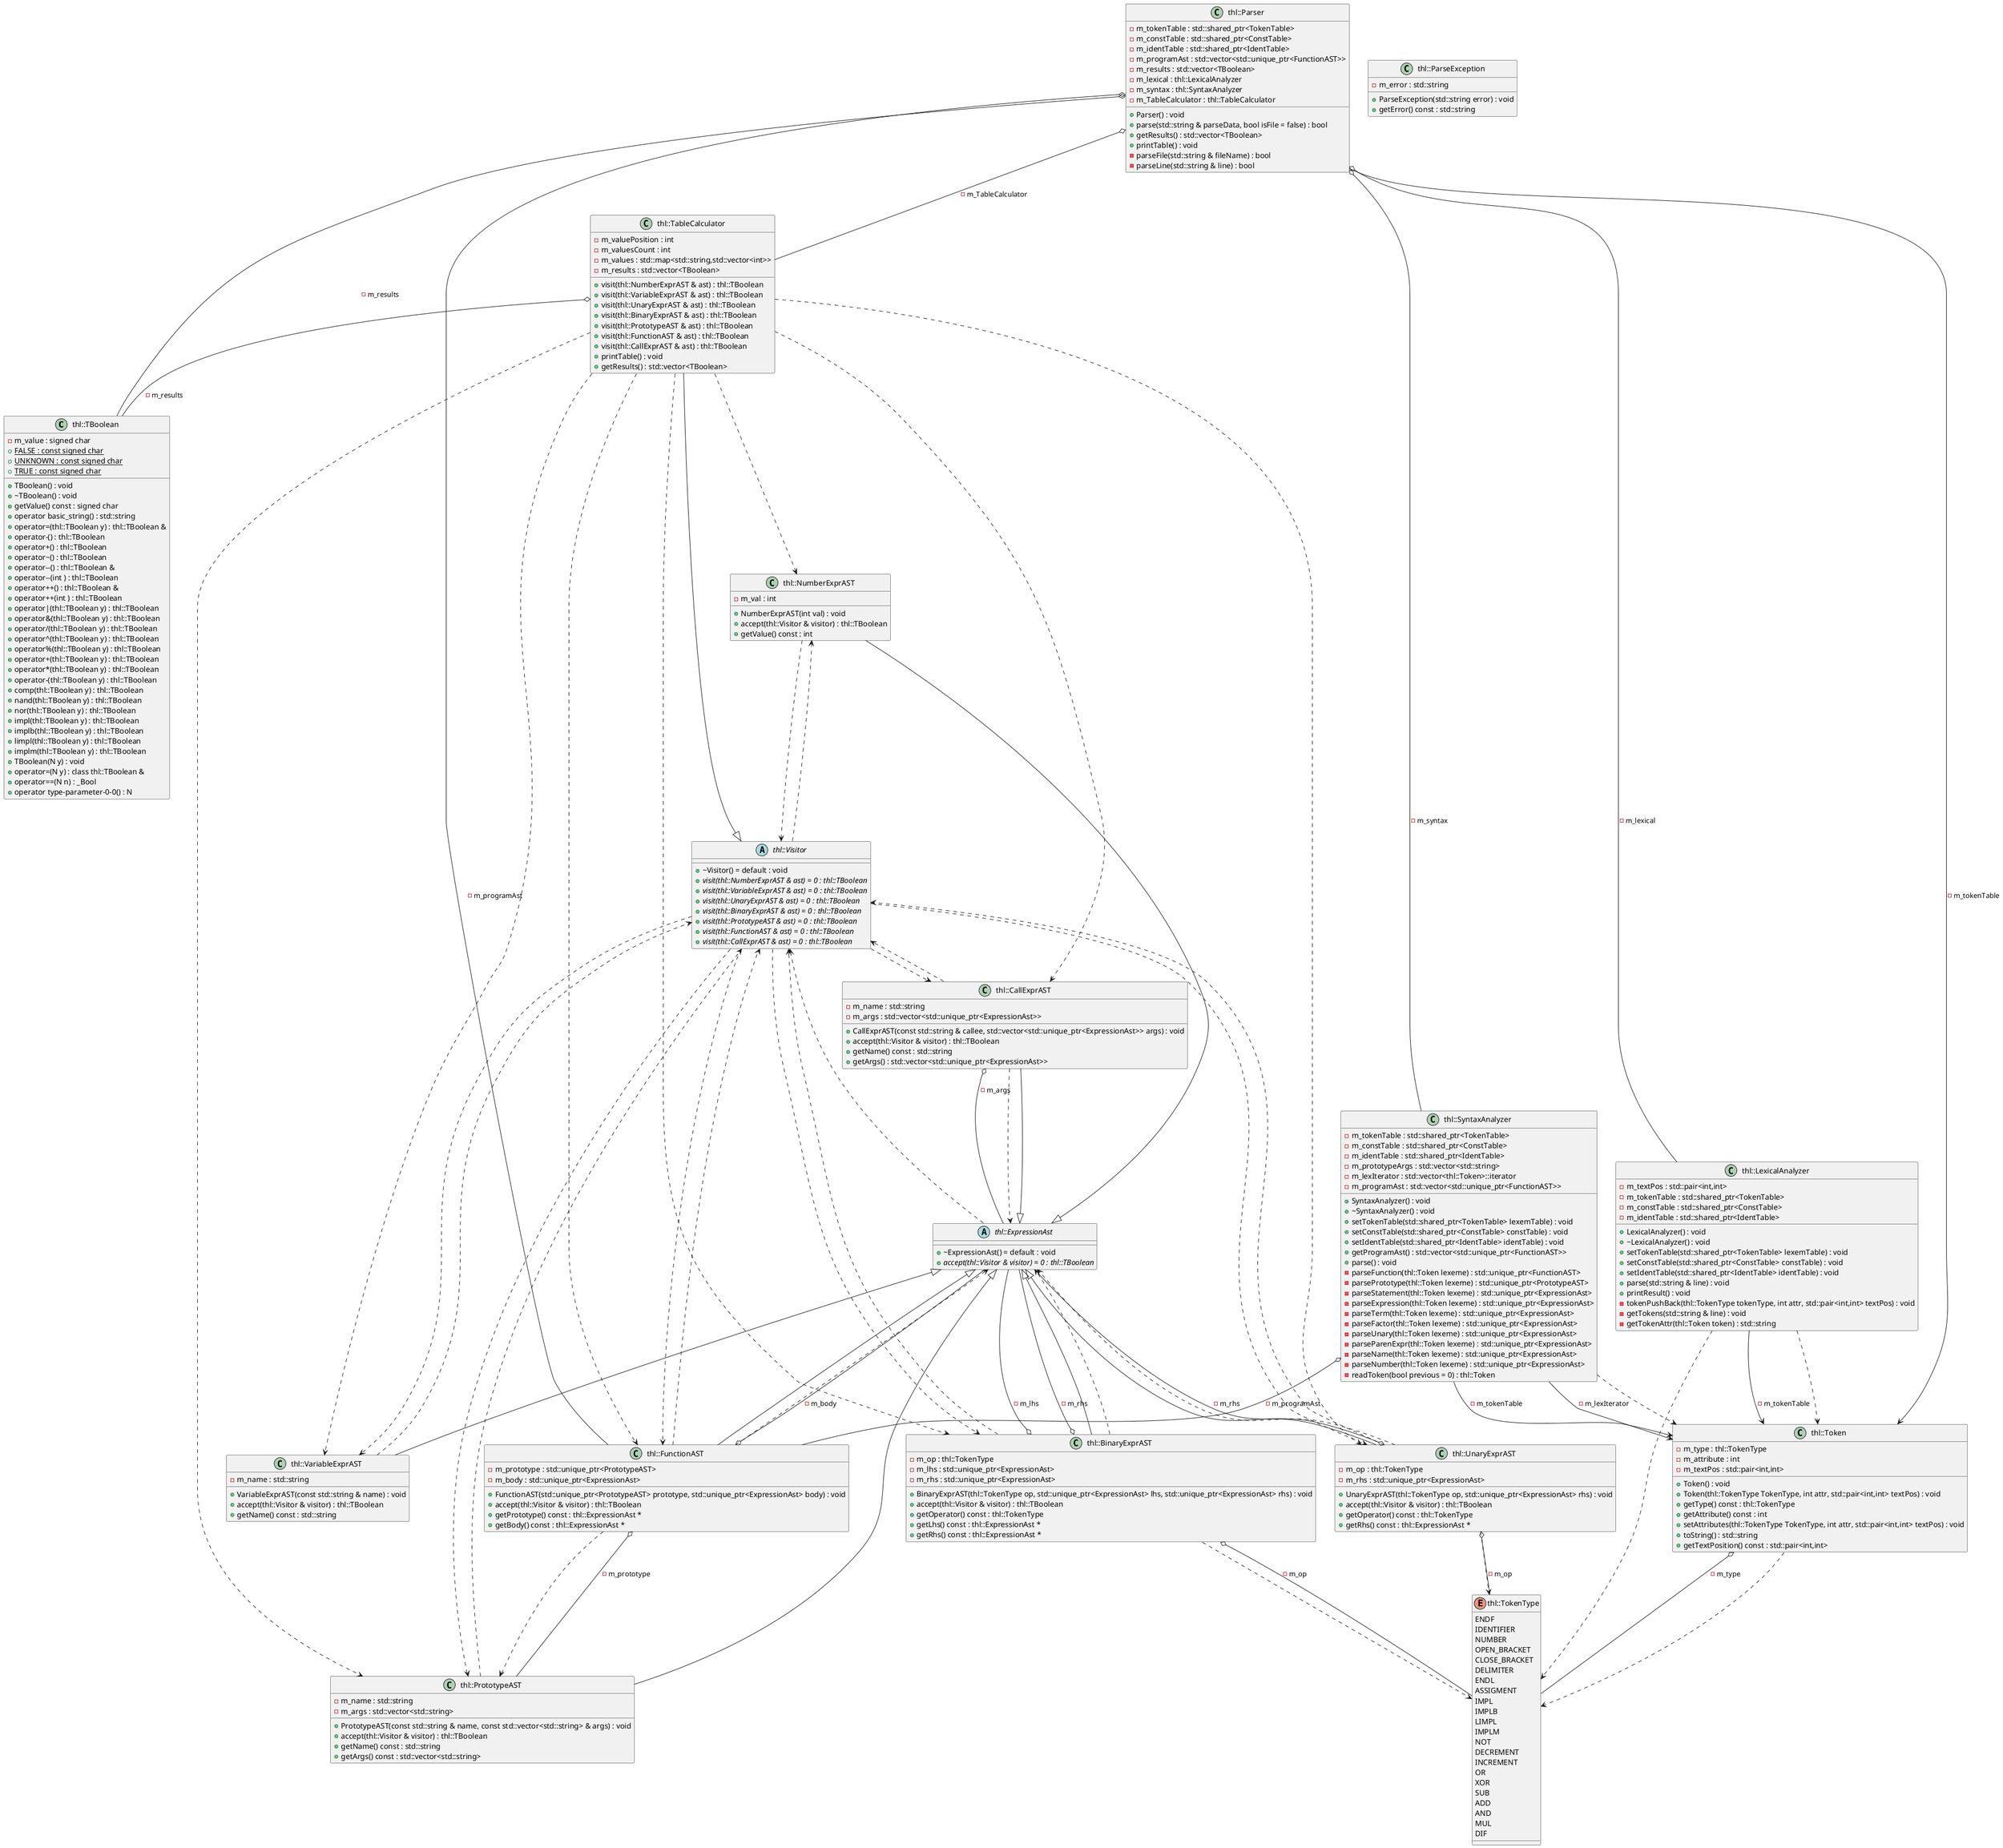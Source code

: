 @startuml
class "thl::TBoolean" as C_0001953457053675824472
class C_0001953457053675824472 {
+TBoolean() : void
+~TBoolean() : void
+getValue() const : signed char
+operator basic_string() : std::string
+operator=(thl::TBoolean y) : thl::TBoolean &
+operator-() : thl::TBoolean
+operator+() : thl::TBoolean
+operator~() : thl::TBoolean
+operator--() : thl::TBoolean &
+operator--(int ) : thl::TBoolean
+operator++() : thl::TBoolean &
+operator++(int ) : thl::TBoolean
+operator|(thl::TBoolean y) : thl::TBoolean
+operator&(thl::TBoolean y) : thl::TBoolean
+operator/(thl::TBoolean y) : thl::TBoolean
+operator^(thl::TBoolean y) : thl::TBoolean
+operator%(thl::TBoolean y) : thl::TBoolean
+operator+(thl::TBoolean y) : thl::TBoolean
+operator*(thl::TBoolean y) : thl::TBoolean
+operator-(thl::TBoolean y) : thl::TBoolean
+comp(thl::TBoolean y) : thl::TBoolean
+nand(thl::TBoolean y) : thl::TBoolean
+nor(thl::TBoolean y) : thl::TBoolean
+impl(thl::TBoolean y) : thl::TBoolean
+implb(thl::TBoolean y) : thl::TBoolean
+limpl(thl::TBoolean y) : thl::TBoolean
+implm(thl::TBoolean y) : thl::TBoolean
+TBoolean(N y) : void
+operator=(N y) : class thl::TBoolean &
+operator==(N n) : _Bool
+operator type-parameter-0-0() : N
-m_value : signed char
{static} +FALSE : const signed char
{static} +UNKNOWN : const signed char
{static} +TRUE : const signed char
}
enum "thl::TokenType" as C_0000547864749498012895
enum C_0000547864749498012895 {
ENDF
IDENTIFIER
NUMBER
OPEN_BRACKET
CLOSE_BRACKET
DELIMITER
ENDL
ASSIGMENT
IMPL
IMPLB
LIMPL
IMPLM
NOT
DECREMENT
INCREMENT
OR
XOR
SUB
ADD
AND
MUL
DIF
}
class "thl::Token" as C_0001256497913759837815
class C_0001256497913759837815 {
+Token() : void
+Token(thl::TokenType TokenType, int attr, std::pair<int,int> textPos) : void
+getType() const : thl::TokenType
+getAttribute() const : int
+setAttributes(thl::TokenType TokenType, int attr, std::pair<int,int> textPos) : void
+toString() : std::string
+getTextPosition() const : std::pair<int,int>
-m_type : thl::TokenType
-m_attribute : int
-m_textPos : std::pair<int,int>
}
abstract "thl::Visitor" as C_0001327273079456333720
abstract C_0001327273079456333720 {
+~Visitor() = default : void
{abstract} +visit(thl::NumberExprAST & ast) = 0 : thl::TBoolean
{abstract} +visit(thl::VariableExprAST & ast) = 0 : thl::TBoolean
{abstract} +visit(thl::UnaryExprAST & ast) = 0 : thl::TBoolean
{abstract} +visit(thl::BinaryExprAST & ast) = 0 : thl::TBoolean
{abstract} +visit(thl::PrototypeAST & ast) = 0 : thl::TBoolean
{abstract} +visit(thl::FunctionAST & ast) = 0 : thl::TBoolean
{abstract} +visit(thl::CallExprAST & ast) = 0 : thl::TBoolean
}
abstract "thl::ExpressionAst" as C_0001579752990539937612
abstract C_0001579752990539937612 {
+~ExpressionAst() = default : void
{abstract} +accept(thl::Visitor & visitor) = 0 : thl::TBoolean
}
class "thl::NumberExprAST" as C_0000332919104882374484
class C_0000332919104882374484 {
+NumberExprAST(int val) : void
+accept(thl::Visitor & visitor) : thl::TBoolean
+getValue() const : int
-m_val : int
}
class "thl::VariableExprAST" as C_0001850833899230177928
class C_0001850833899230177928 {
+VariableExprAST(const std::string & name) : void
+accept(thl::Visitor & visitor) : thl::TBoolean
+getName() const : std::string
-m_name : std::string
}
class "thl::UnaryExprAST" as C_0000064097710659204288
class C_0000064097710659204288 {
+UnaryExprAST(thl::TokenType op, std::unique_ptr<ExpressionAst> rhs) : void
+accept(thl::Visitor & visitor) : thl::TBoolean
+getOperator() const : thl::TokenType
+getRhs() const : thl::ExpressionAst *
-m_op : thl::TokenType
-m_rhs : std::unique_ptr<ExpressionAst>
}
class "thl::BinaryExprAST" as C_0001786655663887794501
class C_0001786655663887794501 {
+BinaryExprAST(thl::TokenType op, std::unique_ptr<ExpressionAst> lhs, std::unique_ptr<ExpressionAst> rhs) : void
+accept(thl::Visitor & visitor) : thl::TBoolean
+getOperator() const : thl::TokenType
+getLhs() const : thl::ExpressionAst *
+getRhs() const : thl::ExpressionAst *
-m_op : thl::TokenType
-m_lhs : std::unique_ptr<ExpressionAst>
-m_rhs : std::unique_ptr<ExpressionAst>
}
class "thl::PrototypeAST" as C_0000213006485765509743
class C_0000213006485765509743 {
+PrototypeAST(const std::string & name, const std::vector<std::string> & args) : void
+accept(thl::Visitor & visitor) : thl::TBoolean
+getName() const : std::string
+getArgs() const : std::vector<std::string>
-m_name : std::string
-m_args : std::vector<std::string>
}
class "thl::FunctionAST" as C_0000696098587337849809
class C_0000696098587337849809 {
+FunctionAST(std::unique_ptr<PrototypeAST> prototype, std::unique_ptr<ExpressionAst> body) : void
+accept(thl::Visitor & visitor) : thl::TBoolean
+getPrototype() const : thl::ExpressionAst *
+getBody() const : thl::ExpressionAst *
-m_prototype : std::unique_ptr<PrototypeAST>
-m_body : std::unique_ptr<ExpressionAst>
}
class "thl::CallExprAST" as C_0000664610893086593088
class C_0000664610893086593088 {
+CallExprAST(const std::string & callee, std::vector<std::unique_ptr<ExpressionAst>> args) : void
+accept(thl::Visitor & visitor) : thl::TBoolean
+getName() const : std::string
+getArgs() : std::vector<std::unique_ptr<ExpressionAst>>
-m_name : std::string
-m_args : std::vector<std::unique_ptr<ExpressionAst>>
}
class "thl::ParseException" as C_0001256716677651242650
class C_0001256716677651242650 {
+ParseException(std::string error) : void
+getError() const : std::string
-m_error : std::string
}
class "thl::SyntaxAnalyzer" as C_0000573966208009477367
class C_0000573966208009477367 {
+SyntaxAnalyzer() : void
+~SyntaxAnalyzer() : void
+setTokenTable(std::shared_ptr<TokenTable> lexemTable) : void
+setConstTable(std::shared_ptr<ConstTable> constTable) : void
+setIdentTable(std::shared_ptr<IdentTable> identTable) : void
+getProgramAst() : std::vector<std::unique_ptr<FunctionAST>>
+parse() : void
-parseFunction(thl::Token lexeme) : std::unique_ptr<FunctionAST>
-parsePrototype(thl::Token lexeme) : std::unique_ptr<PrototypeAST>
-parseStatement(thl::Token lexeme) : std::unique_ptr<ExpressionAst>
-parseExpression(thl::Token lexeme) : std::unique_ptr<ExpressionAst>
-parseTerm(thl::Token lexeme) : std::unique_ptr<ExpressionAst>
-parseFactor(thl::Token lexeme) : std::unique_ptr<ExpressionAst>
-parseUnary(thl::Token lexeme) : std::unique_ptr<ExpressionAst>
-parseParenExpr(thl::Token lexeme) : std::unique_ptr<ExpressionAst>
-parseName(thl::Token lexeme) : std::unique_ptr<ExpressionAst>
-parseNumber(thl::Token lexeme) : std::unique_ptr<ExpressionAst>
-readToken(bool previous = 0) : thl::Token
-m_tokenTable : std::shared_ptr<TokenTable>
-m_constTable : std::shared_ptr<ConstTable>
-m_identTable : std::shared_ptr<IdentTable>
-m_prototypeArgs : std::vector<std::string>
-m_lexIterator : std::vector<thl::Token>::iterator
-m_programAst : std::vector<std::unique_ptr<FunctionAST>>
}
class "thl::TableCalculator" as C_0001530908698160943040
class C_0001530908698160943040 {
+visit(thl::NumberExprAST & ast) : thl::TBoolean
+visit(thl::VariableExprAST & ast) : thl::TBoolean
+visit(thl::UnaryExprAST & ast) : thl::TBoolean
+visit(thl::BinaryExprAST & ast) : thl::TBoolean
+visit(thl::PrototypeAST & ast) : thl::TBoolean
+visit(thl::FunctionAST & ast) : thl::TBoolean
+visit(thl::CallExprAST & ast) : thl::TBoolean
+printTable() : void
+getResults() : std::vector<TBoolean>
-m_valuePosition : int
-m_valuesCount : int
-m_values : std::map<std::string,std::vector<int>>
-m_results : std::vector<TBoolean>
}
class "thl::LexicalAnalyzer" as C_0002096797560665741695
class C_0002096797560665741695 {
+LexicalAnalyzer() : void
+~LexicalAnalyzer() : void
+setTokenTable(std::shared_ptr<TokenTable> lexemTable) : void
+setConstTable(std::shared_ptr<ConstTable> constTable) : void
+setIdentTable(std::shared_ptr<IdentTable> identTable) : void
+parse(std::string & line) : void
+printResult() : void
-tokenPushBack(thl::TokenType tokenType, int attr, std::pair<int,int> textPos) : void
-getTokens(std::string & line) : void
-getTokenAttr(thl::Token token) : std::string
-m_textPos : std::pair<int,int>
-m_tokenTable : std::shared_ptr<TokenTable>
-m_constTable : std::shared_ptr<ConstTable>
-m_identTable : std::shared_ptr<IdentTable>
}
class "thl::Parser" as C_0001554936472979366330
class C_0001554936472979366330 {
+Parser() : void
+parse(std::string & parseData, bool isFile = false) : bool
+getResults() : std::vector<TBoolean>
+printTable() : void
-parseFile(std::string & fileName) : bool
-parseLine(std::string & line) : bool
-m_tokenTable : std::shared_ptr<TokenTable>
-m_constTable : std::shared_ptr<ConstTable>
-m_identTable : std::shared_ptr<IdentTable>
-m_programAst : std::vector<std::unique_ptr<FunctionAST>>
-m_results : std::vector<TBoolean>
-m_lexical : thl::LexicalAnalyzer
-m_syntax : thl::SyntaxAnalyzer
-m_TableCalculator : thl::TableCalculator
}
C_0001256497913759837815 ..> C_0000547864749498012895
C_0001256497913759837815 o-- C_0000547864749498012895 : -m_type
C_0001327273079456333720 ..> C_0000332919104882374484
C_0001327273079456333720 ..> C_0001850833899230177928
C_0001327273079456333720 ..> C_0000064097710659204288
C_0001327273079456333720 ..> C_0001786655663887794501
C_0001327273079456333720 ..> C_0000213006485765509743
C_0001327273079456333720 ..> C_0000696098587337849809
C_0001327273079456333720 ..> C_0000664610893086593088
C_0001579752990539937612 ..> C_0001327273079456333720
C_0000332919104882374484 ..> C_0001327273079456333720
C_0001579752990539937612 <|-- C_0000332919104882374484
C_0001850833899230177928 ..> C_0001327273079456333720
C_0001579752990539937612 <|-- C_0001850833899230177928
C_0000064097710659204288 ..> C_0000547864749498012895
C_0000064097710659204288 ..> C_0001579752990539937612
C_0000064097710659204288 ..> C_0001327273079456333720
C_0000064097710659204288 o-- C_0000547864749498012895 : -m_op
C_0000064097710659204288 o-- C_0001579752990539937612 : -m_rhs
C_0001579752990539937612 <|-- C_0000064097710659204288
C_0001786655663887794501 ..> C_0000547864749498012895
C_0001786655663887794501 ..> C_0001579752990539937612
C_0001786655663887794501 ..> C_0001327273079456333720
C_0001786655663887794501 o-- C_0000547864749498012895 : -m_op
C_0001786655663887794501 o-- C_0001579752990539937612 : -m_lhs
C_0001786655663887794501 o-- C_0001579752990539937612 : -m_rhs
C_0001579752990539937612 <|-- C_0001786655663887794501
C_0000213006485765509743 ..> C_0001327273079456333720
C_0001579752990539937612 <|-- C_0000213006485765509743
C_0000696098587337849809 ..> C_0000213006485765509743
C_0000696098587337849809 ..> C_0001579752990539937612
C_0000696098587337849809 ..> C_0001327273079456333720
C_0000696098587337849809 o-- C_0000213006485765509743 : -m_prototype
C_0000696098587337849809 o-- C_0001579752990539937612 : -m_body
C_0001579752990539937612 <|-- C_0000696098587337849809
C_0000664610893086593088 ..> C_0001579752990539937612
C_0000664610893086593088 ..> C_0001327273079456333720
C_0000664610893086593088 o-- C_0001579752990539937612 : -m_args
C_0001579752990539937612 <|-- C_0000664610893086593088
C_0000573966208009477367 ..> C_0001256497913759837815
C_0000573966208009477367 --> C_0001256497913759837815 : -m_tokenTable
C_0000573966208009477367 --> C_0001256497913759837815 : -m_lexIterator
C_0000573966208009477367 o-- C_0000696098587337849809 : -m_programAst
C_0001530908698160943040 ..> C_0000332919104882374484
C_0001530908698160943040 ..> C_0001850833899230177928
C_0001530908698160943040 ..> C_0000064097710659204288
C_0001530908698160943040 ..> C_0001786655663887794501
C_0001530908698160943040 ..> C_0000213006485765509743
C_0001530908698160943040 ..> C_0000696098587337849809
C_0001530908698160943040 ..> C_0000664610893086593088
C_0001530908698160943040 o-- C_0001953457053675824472 : -m_results
C_0001327273079456333720 <|-- C_0001530908698160943040
C_0002096797560665741695 ..> C_0001256497913759837815
C_0002096797560665741695 ..> C_0000547864749498012895
C_0002096797560665741695 --> C_0001256497913759837815 : -m_tokenTable
C_0001554936472979366330 --> C_0001256497913759837815 : -m_tokenTable
C_0001554936472979366330 o-- C_0000696098587337849809 : -m_programAst
C_0001554936472979366330 o-- C_0001953457053675824472 : -m_results
C_0001554936472979366330 o-- C_0002096797560665741695 : -m_lexical
C_0001554936472979366330 o-- C_0000573966208009477367 : -m_syntax
C_0001554936472979366330 o-- C_0001530908698160943040 : -m_TableCalculator
@enduml
